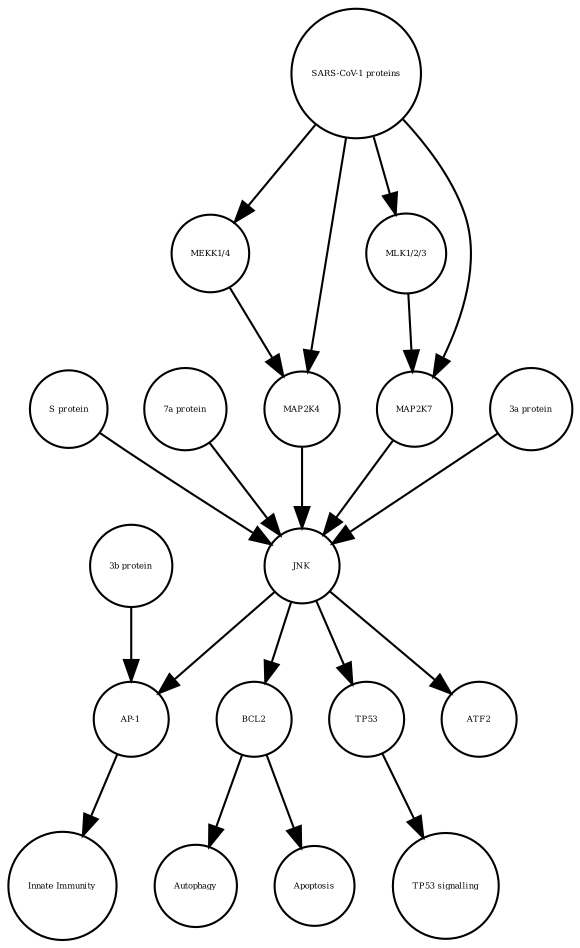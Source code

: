 strict digraph  {
BCL2 [annotation=urn_miriam_uniprot_P10415, bipartite=0, cls=macromolecule, fontsize=4, label=BCL2, shape=circle];
Autophagy [annotation="", bipartite=0, cls=phenotype, fontsize=4, label=Autophagy, shape=circle];
"AP-1" [annotation="", bipartite=0, cls=complex, fontsize=4, label="AP-1", shape=circle];
"Innate Immunity" [annotation="", bipartite=0, cls=phenotype, fontsize=4, label="Innate Immunity", shape=circle];
TP53 [annotation=urn_miriam_uniprot_P04637, bipartite=0, cls=macromolecule, fontsize=4, label=TP53, shape=circle];
"TP53 signalling" [annotation="", bipartite=0, cls=phenotype, fontsize=4, label="TP53 signalling", shape=circle];
Apoptosis [annotation="", bipartite=0, cls=phenotype, fontsize=4, label=Apoptosis, shape=circle];
"MEKK1/4" [annotation="", bipartite=0, cls=complex, fontsize=4, label="MEKK1/4", shape=circle];
"SARS-CoV-1 proteins" [annotation="", bipartite=0, cls=complex, fontsize=4, label="SARS-CoV-1 proteins", shape=circle];
"MLK1/2/3" [annotation="", bipartite=0, cls=complex, fontsize=4, label="MLK1/2/3", shape=circle];
JNK [annotation="", bipartite=0, cls=complex, fontsize=4, label=JNK, shape=circle];
"3b protein" [annotation="", bipartite=0, cls=macromolecule, fontsize=4, label="3b protein", shape=circle];
"S protein" [annotation="", bipartite=0, cls=macromolecule, fontsize=4, label="S protein", shape=circle];
"7a protein" [annotation="", bipartite=0, cls=macromolecule, fontsize=4, label="7a protein", shape=circle];
ATF2 [annotation=urn_miriam_uniprot_P15336, bipartite=0, cls=macromolecule, fontsize=4, label=ATF2, shape=circle];
MAP2K7 [annotation=urn_miriam_uniprot_O14733, bipartite=0, cls=macromolecule, fontsize=4, label=MAP2K7, shape=circle];
"3a protein" [annotation="", bipartite=0, cls=macromolecule, fontsize=4, label="3a protein", shape=circle];
MAP2K4 [annotation=urn_miriam_uniprot_P45985, bipartite=0, cls=macromolecule, fontsize=4, label=MAP2K4, shape=circle];
BCL2 -> Autophagy  [annotation="", interaction_type="necessary stimulation"];
BCL2 -> Apoptosis  [annotation="", interaction_type=inhibition];
"AP-1" -> "Innate Immunity"  [annotation="", interaction_type="necessary stimulation"];
TP53 -> "TP53 signalling"  [annotation="", interaction_type="necessary stimulation"];
"MEKK1/4" -> MAP2K4  [annotation="urn_miriam_pubmed_31226023|urn_miriam_taxonomy_694009", interaction_type=stimulation];
"SARS-CoV-1 proteins" -> MAP2K4  [annotation="urn_miriam_pubmed_31226023|urn_miriam_taxonomy_694009", interaction_type=stimulation];
"SARS-CoV-1 proteins" -> "MLK1/2/3"  [annotation="urn_miriam_taxonomy_694009|urn_miriam_pubmed_31226023", interaction_type=stimulation];
"SARS-CoV-1 proteins" -> "MEKK1/4"  [annotation="urn_miriam_pubmed_31226023|urn_miriam_taxonomy_694009", interaction_type=stimulation];
"SARS-CoV-1 proteins" -> MAP2K7  [annotation="urn_miriam_pubmed_31226023|urn_miriam_taxonomy_694009", interaction_type=stimulation];
"MLK1/2/3" -> MAP2K7  [annotation="urn_miriam_pubmed_31226023|urn_miriam_taxonomy_694009", interaction_type=stimulation];
JNK -> ATF2  [annotation="", interaction_type=stimulation];
JNK -> "AP-1"  [annotation=urn_miriam_pubmed_21561061, interaction_type=stimulation];
JNK -> BCL2  [annotation=urn_miriam_pubmed_10567572, interaction_type=stimulation];
JNK -> TP53  [annotation="", interaction_type=stimulation];
"3b protein" -> "AP-1"  [annotation=urn_miriam_pubmed_21561061, interaction_type=stimulation];
"S protein" -> JNK  [annotation=urn_miriam_pubmed_17267381, interaction_type=stimulation];
"7a protein" -> JNK  [annotation=urn_miriam_pubmed_17141229, interaction_type=stimulation];
MAP2K7 -> JNK  [annotation=urn_miriam_pubmed_17141229, interaction_type=stimulation];
"3a protein" -> JNK  [annotation=urn_miriam_pubmed_17141229, interaction_type=stimulation];
MAP2K4 -> JNK  [annotation=urn_miriam_pubmed_17141229, interaction_type=stimulation];
}
